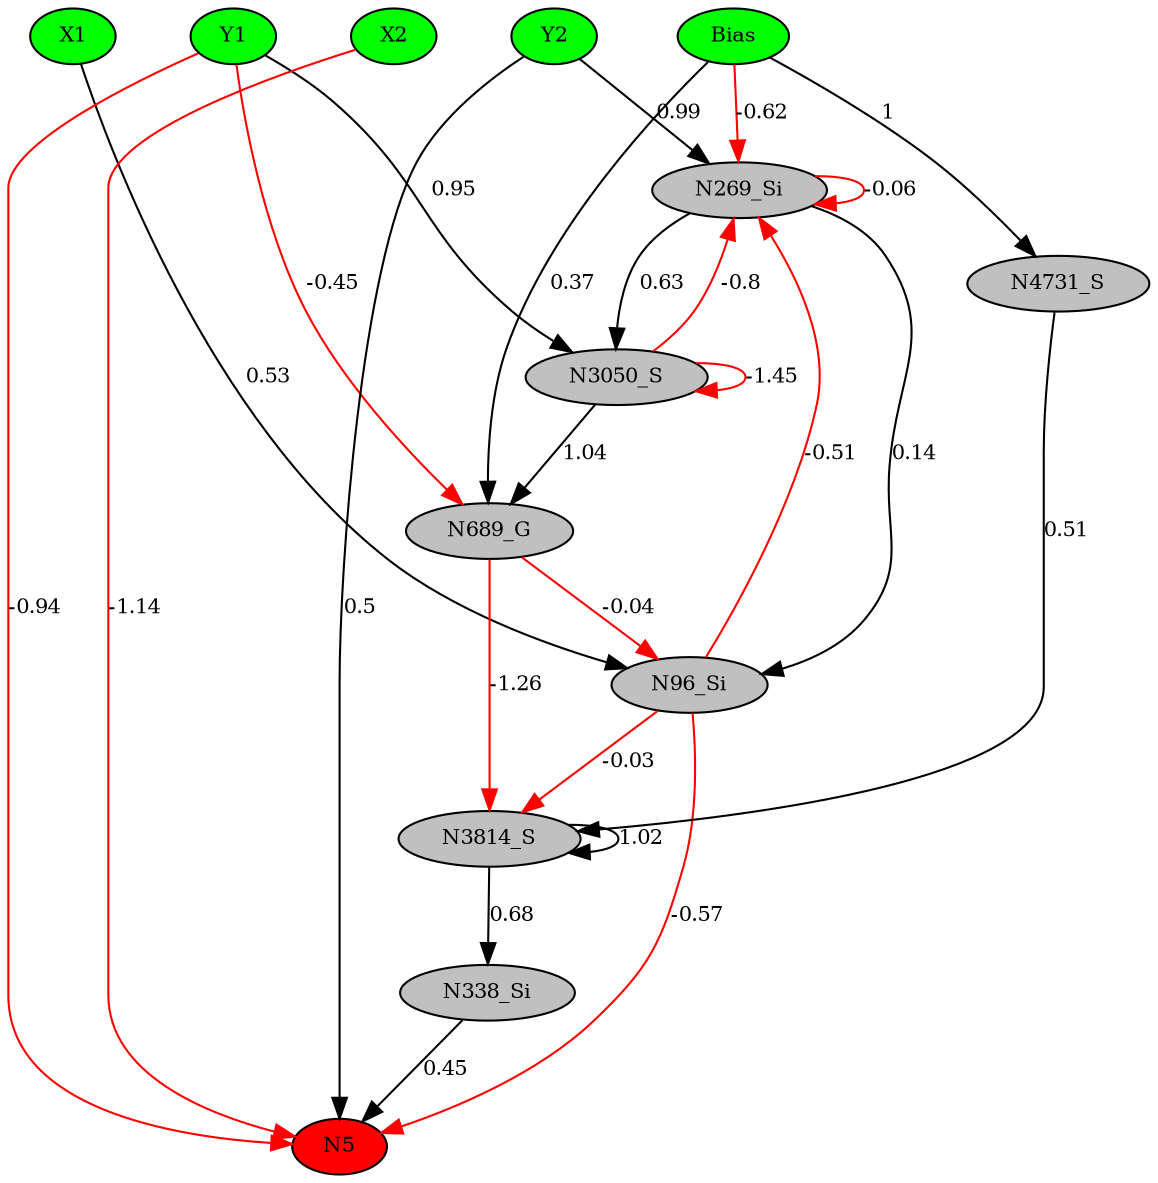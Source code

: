 digraph g { 
N0 [shape=ellipse, label=Bias,fontsize=10,height=0.1,width=0.1,style=filled,fillcolor=green]
N1[shape=ellipse label=X1,fontsize=10,height=0.1,width=0.1,style=filled,fillcolor=green]
N2[shape=ellipse label=Y1,fontsize=10,height=0.1,width=0.1,style=filled,fillcolor=green]
N3[shape=ellipse label=X2,fontsize=10,height=0.1,width=0.1,style=filled,fillcolor=green]
N4[shape=ellipse label=Y2,fontsize=10,height=0.1,width=0.1,style=filled,fillcolor=green]
N5[shape=ellipse,fontsize = 10, height = 0.1, width = 0.1, style = filled, fillcolor = red]
N96[shape=ellipse, label=N96_Si,fontsize=10,height=0.1,width=0.1,style=filled,fillcolor=gray]
N269[shape=ellipse, label=N269_Si,fontsize=10,height=0.1,width=0.1,style=filled,fillcolor=gray]
N338[shape=ellipse, label=N338_Si,fontsize=10,height=0.1,width=0.1,style=filled,fillcolor=gray]
N689[shape=ellipse, label=N689_G,fontsize=10,height=0.1,width=0.1,style=filled,fillcolor=gray]
N3050[shape=ellipse, label=N3050_S,fontsize=10,height=0.1,width=0.1,style=filled,fillcolor=gray]
N3814[shape=ellipse, label=N3814_S,fontsize=10,height=0.1,width=0.1,style=filled,fillcolor=gray]
N4731[shape=ellipse, label=N4731_S,fontsize=10,height=0.1,width=0.1,style=filled,fillcolor=gray]
N2 -> N5 [color=red] [arrowType=inv][ label=-0.94,fontsize=10]
N3 -> N5 [color=red] [arrowType=inv][ label=-1.14,fontsize=10]
N4 -> N5 [color=black] [ label=0.5,fontsize=10]
N1 -> N96 [color=black] [ label=0.53,fontsize=10]
N96 -> N5 [color=red] [arrowType=inv][ label=-0.57,fontsize=10]
N4 -> N269 [color=black] [ label=0.99,fontsize=10]
N269 -> N96 [color=black] [ label=0.14,fontsize=10]
N338 -> N5 [color=black] [ label=0.45,fontsize=10]
N269 -> N269 [color=red] [arrowType=inv][ label=-0.06,fontsize=10]
N96 -> N269 [color=red] [arrowType=inv][ label=-0.51,fontsize=10]
N2 -> N689 [color=red] [arrowType=inv][ label=-0.45,fontsize=10]
N689 -> N96 [color=red] [arrowType=inv][ label=-0.04,fontsize=10]
N0 -> N269 [color=red] [arrowType=inv][ label=-0.62,fontsize=10]
N0 -> N689 [color=black] [ label=0.37,fontsize=10]
N2 -> N3050 [color=black] [ label=0.95,fontsize=10]
N3050 -> N269 [color=red] [arrowType=inv][ label=-0.8,fontsize=10]
N3050 -> N3050 [color=red] [arrowType=inv][ label=-1.45,fontsize=10]
N3814 -> N338 [color=black] [ label=0.68,fontsize=10]
N3050 -> N689 [color=black] [ label=1.04,fontsize=10]
N269 -> N3050 [color=black] [ label=0.63,fontsize=10]
N689 -> N3814 [color=red] [arrowType=inv][ label=-1.26,fontsize=10]
N0 -> N4731 [color=black] [ label=1,fontsize=10]
N4731 -> N3814 [color=black] [ label=0.51,fontsize=10]
N3814 -> N3814 [color=black] [ label=1.02,fontsize=10]
N96 -> N3814 [color=red] [arrowType=inv][ label=-0.03,fontsize=10]
 { rank=same; 
N5
 } 
 { rank=same; 
N1 ->N2 ->N3 ->N4 ->N0 [style=invis]
 } 
}
